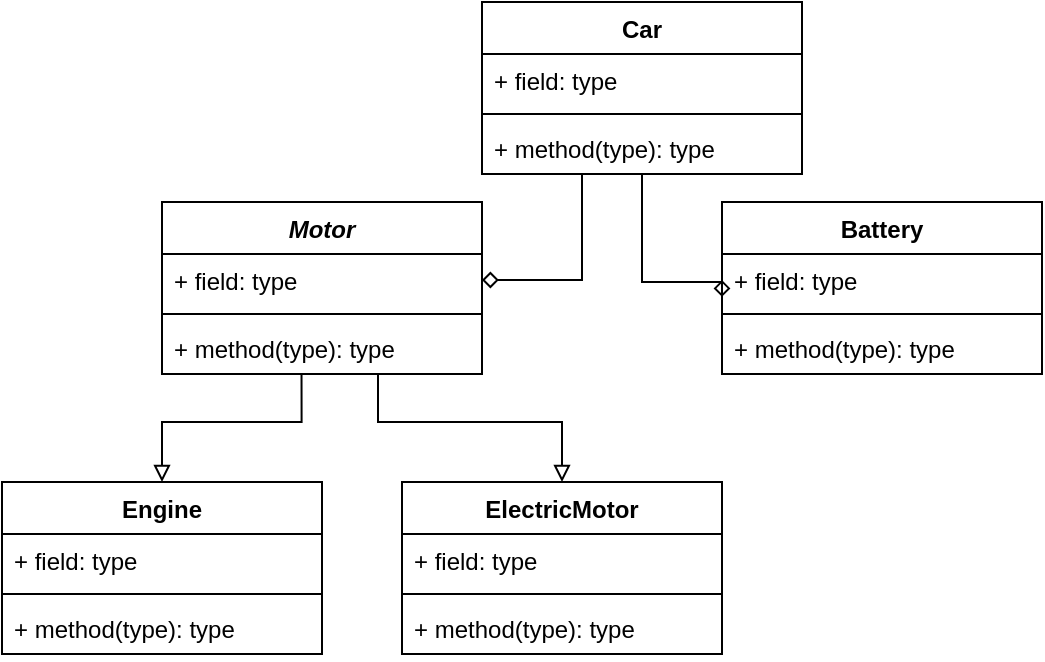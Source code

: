 <mxfile version="20.2.4" type="github">
  <diagram id="dHR4ezZH6tP5NEfhnRrR" name="1 oldal">
    <mxGraphModel dx="826" dy="1585" grid="1" gridSize="10" guides="1" tooltips="1" connect="1" arrows="1" fold="1" page="1" pageScale="1" pageWidth="827" pageHeight="1169" math="0" shadow="0">
      <root>
        <mxCell id="0" />
        <mxCell id="1" parent="0" />
        <mxCell id="JrqK-aXyo9TfwHIhWcTu-24" value="" style="edgeStyle=orthogonalEdgeStyle;rounded=0;orthogonalLoop=1;jettySize=auto;html=1;entryX=1;entryY=0.5;entryDx=0;entryDy=0;endArrow=diamond;endFill=0;" edge="1" parent="1" source="JrqK-aXyo9TfwHIhWcTu-1" target="JrqK-aXyo9TfwHIhWcTu-10">
          <mxGeometry relative="1" as="geometry">
            <mxPoint x="320" y="-70" as="targetPoint" />
            <Array as="points">
              <mxPoint x="330" y="-61" />
            </Array>
          </mxGeometry>
        </mxCell>
        <mxCell id="JrqK-aXyo9TfwHIhWcTu-25" style="edgeStyle=orthogonalEdgeStyle;rounded=0;orthogonalLoop=1;jettySize=auto;html=1;entryX=0;entryY=0.5;entryDx=0;entryDy=0;endArrow=diamond;endFill=0;" edge="1" parent="1" source="JrqK-aXyo9TfwHIhWcTu-1" target="JrqK-aXyo9TfwHIhWcTu-6">
          <mxGeometry relative="1" as="geometry">
            <mxPoint x="430" y="40" as="targetPoint" />
            <Array as="points">
              <mxPoint x="360" y="-60" />
              <mxPoint x="400" y="-60" />
            </Array>
          </mxGeometry>
        </mxCell>
        <mxCell id="JrqK-aXyo9TfwHIhWcTu-1" value="Car" style="swimlane;fontStyle=1;align=center;verticalAlign=top;childLayout=stackLayout;horizontal=1;startSize=26;horizontalStack=0;resizeParent=1;resizeParentMax=0;resizeLast=0;collapsible=1;marginBottom=0;" vertex="1" parent="1">
          <mxGeometry x="280" y="-200" width="160" height="86" as="geometry" />
        </mxCell>
        <mxCell id="JrqK-aXyo9TfwHIhWcTu-2" value="+ field: type" style="text;strokeColor=none;fillColor=none;align=left;verticalAlign=top;spacingLeft=4;spacingRight=4;overflow=hidden;rotatable=0;points=[[0,0.5],[1,0.5]];portConstraint=eastwest;" vertex="1" parent="JrqK-aXyo9TfwHIhWcTu-1">
          <mxGeometry y="26" width="160" height="26" as="geometry" />
        </mxCell>
        <mxCell id="JrqK-aXyo9TfwHIhWcTu-3" value="" style="line;strokeWidth=1;fillColor=none;align=left;verticalAlign=middle;spacingTop=-1;spacingLeft=3;spacingRight=3;rotatable=0;labelPosition=right;points=[];portConstraint=eastwest;" vertex="1" parent="JrqK-aXyo9TfwHIhWcTu-1">
          <mxGeometry y="52" width="160" height="8" as="geometry" />
        </mxCell>
        <mxCell id="JrqK-aXyo9TfwHIhWcTu-4" value="+ method(type): type" style="text;strokeColor=none;fillColor=none;align=left;verticalAlign=top;spacingLeft=4;spacingRight=4;overflow=hidden;rotatable=0;points=[[0,0.5],[1,0.5]];portConstraint=eastwest;" vertex="1" parent="JrqK-aXyo9TfwHIhWcTu-1">
          <mxGeometry y="60" width="160" height="26" as="geometry" />
        </mxCell>
        <mxCell id="JrqK-aXyo9TfwHIhWcTu-5" value="Battery" style="swimlane;fontStyle=1;align=center;verticalAlign=top;childLayout=stackLayout;horizontal=1;startSize=26;horizontalStack=0;resizeParent=1;resizeParentMax=0;resizeLast=0;collapsible=1;marginBottom=0;" vertex="1" parent="1">
          <mxGeometry x="400" y="-100" width="160" height="86" as="geometry" />
        </mxCell>
        <mxCell id="JrqK-aXyo9TfwHIhWcTu-6" value="+ field: type" style="text;strokeColor=none;fillColor=none;align=left;verticalAlign=top;spacingLeft=4;spacingRight=4;overflow=hidden;rotatable=0;points=[[0,0.5],[1,0.5]];portConstraint=eastwest;" vertex="1" parent="JrqK-aXyo9TfwHIhWcTu-5">
          <mxGeometry y="26" width="160" height="26" as="geometry" />
        </mxCell>
        <mxCell id="JrqK-aXyo9TfwHIhWcTu-7" value="" style="line;strokeWidth=1;fillColor=none;align=left;verticalAlign=middle;spacingTop=-1;spacingLeft=3;spacingRight=3;rotatable=0;labelPosition=right;points=[];portConstraint=eastwest;" vertex="1" parent="JrqK-aXyo9TfwHIhWcTu-5">
          <mxGeometry y="52" width="160" height="8" as="geometry" />
        </mxCell>
        <mxCell id="JrqK-aXyo9TfwHIhWcTu-8" value="+ method(type): type" style="text;strokeColor=none;fillColor=none;align=left;verticalAlign=top;spacingLeft=4;spacingRight=4;overflow=hidden;rotatable=0;points=[[0,0.5],[1,0.5]];portConstraint=eastwest;" vertex="1" parent="JrqK-aXyo9TfwHIhWcTu-5">
          <mxGeometry y="60" width="160" height="26" as="geometry" />
        </mxCell>
        <mxCell id="JrqK-aXyo9TfwHIhWcTu-22" style="edgeStyle=orthogonalEdgeStyle;rounded=0;orthogonalLoop=1;jettySize=auto;html=1;entryX=0.5;entryY=0;entryDx=0;entryDy=0;endArrow=block;endFill=0;" edge="1" parent="1" source="JrqK-aXyo9TfwHIhWcTu-12" target="JrqK-aXyo9TfwHIhWcTu-17">
          <mxGeometry relative="1" as="geometry">
            <Array as="points">
              <mxPoint x="228" y="10" />
              <mxPoint x="320" y="10" />
            </Array>
          </mxGeometry>
        </mxCell>
        <mxCell id="JrqK-aXyo9TfwHIhWcTu-23" style="edgeStyle=orthogonalEdgeStyle;rounded=0;orthogonalLoop=1;jettySize=auto;html=1;entryX=0.5;entryY=0;entryDx=0;entryDy=0;exitX=0.436;exitY=0.992;exitDx=0;exitDy=0;exitPerimeter=0;endArrow=block;endFill=0;" edge="1" parent="1" source="JrqK-aXyo9TfwHIhWcTu-12" target="JrqK-aXyo9TfwHIhWcTu-13">
          <mxGeometry relative="1" as="geometry">
            <mxPoint x="120" y="-20" as="sourcePoint" />
            <Array as="points">
              <mxPoint x="190" y="10" />
              <mxPoint x="120" y="10" />
            </Array>
          </mxGeometry>
        </mxCell>
        <mxCell id="JrqK-aXyo9TfwHIhWcTu-9" value="Motor" style="swimlane;fontStyle=3;align=center;verticalAlign=top;childLayout=stackLayout;horizontal=1;startSize=26;horizontalStack=0;resizeParent=1;resizeParentMax=0;resizeLast=0;collapsible=1;marginBottom=0;" vertex="1" parent="1">
          <mxGeometry x="120" y="-100" width="160" height="86" as="geometry" />
        </mxCell>
        <mxCell id="JrqK-aXyo9TfwHIhWcTu-10" value="+ field: type" style="text;strokeColor=none;fillColor=none;align=left;verticalAlign=top;spacingLeft=4;spacingRight=4;overflow=hidden;rotatable=0;points=[[0,0.5],[1,0.5]];portConstraint=eastwest;" vertex="1" parent="JrqK-aXyo9TfwHIhWcTu-9">
          <mxGeometry y="26" width="160" height="26" as="geometry" />
        </mxCell>
        <mxCell id="JrqK-aXyo9TfwHIhWcTu-11" value="" style="line;strokeWidth=1;fillColor=none;align=left;verticalAlign=middle;spacingTop=-1;spacingLeft=3;spacingRight=3;rotatable=0;labelPosition=right;points=[];portConstraint=eastwest;" vertex="1" parent="JrqK-aXyo9TfwHIhWcTu-9">
          <mxGeometry y="52" width="160" height="8" as="geometry" />
        </mxCell>
        <mxCell id="JrqK-aXyo9TfwHIhWcTu-12" value="+ method(type): type" style="text;strokeColor=none;fillColor=none;align=left;verticalAlign=top;spacingLeft=4;spacingRight=4;overflow=hidden;rotatable=0;points=[[0,0.5],[1,0.5]];portConstraint=eastwest;" vertex="1" parent="JrqK-aXyo9TfwHIhWcTu-9">
          <mxGeometry y="60" width="160" height="26" as="geometry" />
        </mxCell>
        <mxCell id="JrqK-aXyo9TfwHIhWcTu-13" value="Engine" style="swimlane;fontStyle=1;align=center;verticalAlign=top;childLayout=stackLayout;horizontal=1;startSize=26;horizontalStack=0;resizeParent=1;resizeParentMax=0;resizeLast=0;collapsible=1;marginBottom=0;" vertex="1" parent="1">
          <mxGeometry x="40" y="40" width="160" height="86" as="geometry" />
        </mxCell>
        <mxCell id="JrqK-aXyo9TfwHIhWcTu-14" value="+ field: type" style="text;strokeColor=none;fillColor=none;align=left;verticalAlign=top;spacingLeft=4;spacingRight=4;overflow=hidden;rotatable=0;points=[[0,0.5],[1,0.5]];portConstraint=eastwest;" vertex="1" parent="JrqK-aXyo9TfwHIhWcTu-13">
          <mxGeometry y="26" width="160" height="26" as="geometry" />
        </mxCell>
        <mxCell id="JrqK-aXyo9TfwHIhWcTu-15" value="" style="line;strokeWidth=1;fillColor=none;align=left;verticalAlign=middle;spacingTop=-1;spacingLeft=3;spacingRight=3;rotatable=0;labelPosition=right;points=[];portConstraint=eastwest;" vertex="1" parent="JrqK-aXyo9TfwHIhWcTu-13">
          <mxGeometry y="52" width="160" height="8" as="geometry" />
        </mxCell>
        <mxCell id="JrqK-aXyo9TfwHIhWcTu-16" value="+ method(type): type" style="text;strokeColor=none;fillColor=none;align=left;verticalAlign=top;spacingLeft=4;spacingRight=4;overflow=hidden;rotatable=0;points=[[0,0.5],[1,0.5]];portConstraint=eastwest;" vertex="1" parent="JrqK-aXyo9TfwHIhWcTu-13">
          <mxGeometry y="60" width="160" height="26" as="geometry" />
        </mxCell>
        <mxCell id="JrqK-aXyo9TfwHIhWcTu-17" value="ElectricMotor" style="swimlane;fontStyle=1;align=center;verticalAlign=top;childLayout=stackLayout;horizontal=1;startSize=26;horizontalStack=0;resizeParent=1;resizeParentMax=0;resizeLast=0;collapsible=1;marginBottom=0;" vertex="1" parent="1">
          <mxGeometry x="240" y="40" width="160" height="86" as="geometry" />
        </mxCell>
        <mxCell id="JrqK-aXyo9TfwHIhWcTu-18" value="+ field: type" style="text;strokeColor=none;fillColor=none;align=left;verticalAlign=top;spacingLeft=4;spacingRight=4;overflow=hidden;rotatable=0;points=[[0,0.5],[1,0.5]];portConstraint=eastwest;" vertex="1" parent="JrqK-aXyo9TfwHIhWcTu-17">
          <mxGeometry y="26" width="160" height="26" as="geometry" />
        </mxCell>
        <mxCell id="JrqK-aXyo9TfwHIhWcTu-19" value="" style="line;strokeWidth=1;fillColor=none;align=left;verticalAlign=middle;spacingTop=-1;spacingLeft=3;spacingRight=3;rotatable=0;labelPosition=right;points=[];portConstraint=eastwest;" vertex="1" parent="JrqK-aXyo9TfwHIhWcTu-17">
          <mxGeometry y="52" width="160" height="8" as="geometry" />
        </mxCell>
        <mxCell id="JrqK-aXyo9TfwHIhWcTu-20" value="+ method(type): type" style="text;strokeColor=none;fillColor=none;align=left;verticalAlign=top;spacingLeft=4;spacingRight=4;overflow=hidden;rotatable=0;points=[[0,0.5],[1,0.5]];portConstraint=eastwest;" vertex="1" parent="JrqK-aXyo9TfwHIhWcTu-17">
          <mxGeometry y="60" width="160" height="26" as="geometry" />
        </mxCell>
      </root>
    </mxGraphModel>
  </diagram>
</mxfile>
